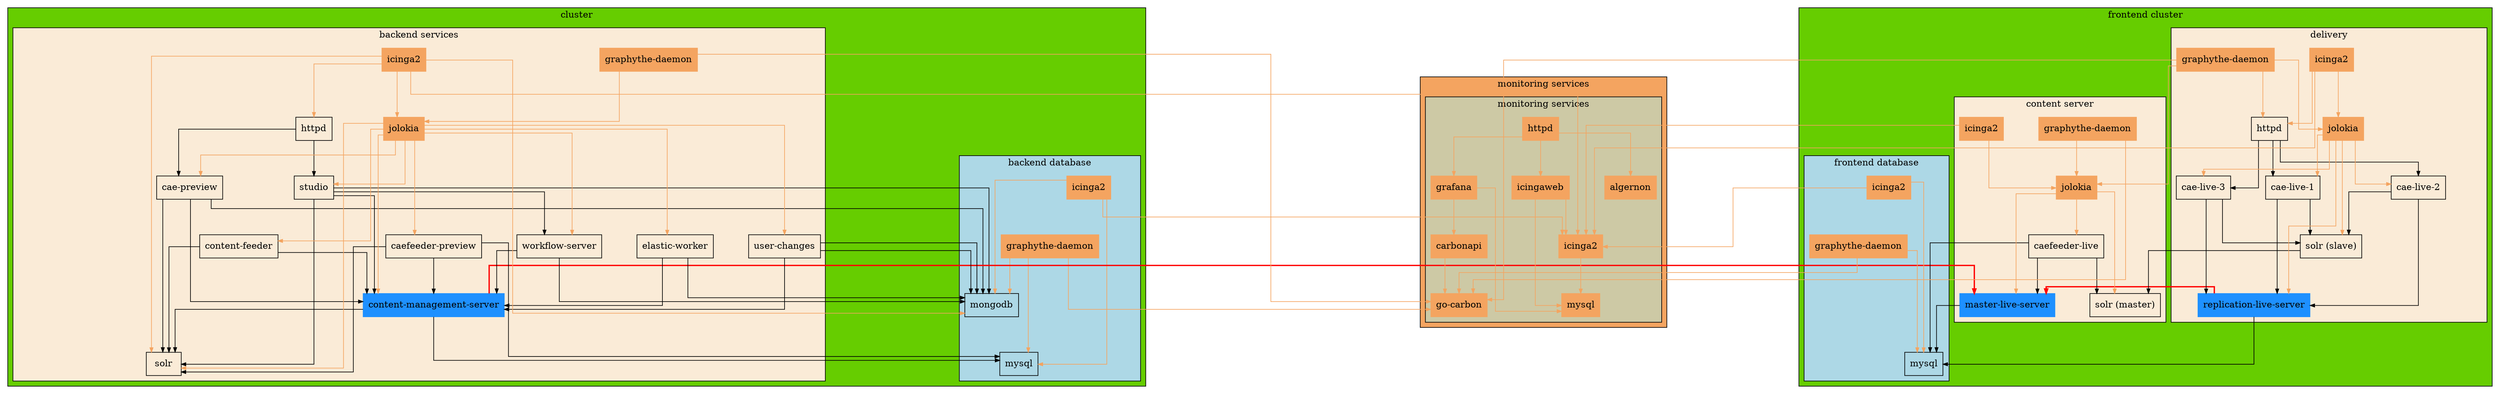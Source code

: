 #

digraph D {

  dpi = 196
  newrank = true

  node [
    shape     = record
  ]

  edge [
    arrowhead = normal
    arrowsize = 0.7
  ]

  splines  = ortho;
  ranksep  = 0.75;
  nodesep  = 0.75;

  subgraph cluster_backend {

    label   = "cluster"
    bgcolor = chartreuse3

    subgraph cluster_backend_dba {

      label    = "backend database"
      bgcolor  = lightblue

      mysql_be        [ label = "mysql" ]
      mongodb         [ label = "mongodb" ]

      icinga2_satellite_backend_dba     [ label = "icinga2" color = "sandybrown" style = filled ]
      graphythe_daemon_backend_dba      [ label = "graphythe-daemon" color = "sandybrown" style = filled ]

      icinga2_satellite_backend_dba   -> mysql_be [ color = "sandybrown" ]
      icinga2_satellite_backend_dba   -> mongodb [ color = "sandybrown" ]

      graphythe_daemon_backend_dba   -> mysql_be [ color = "sandybrown" ]
      graphythe_daemon_backend_dba   -> mongodb [ color = "sandybrown" ]
    }

    subgraph cluster_backend_server {

      label    = "backend services"
      bgcolor  = antiquewhite

      httpd_be        [ label = "httpd" ]
      cae_preview     [ label = "cae-preview" ]
      studio          [ label = "studio" ]
      cms             [ label = "content-management-server" color = "dodgerblue" style = filled ]
      content_feeder  [ label = "content-feeder" ]
      user_changes    [ label = "user-changes" ]
      elastic_worker  [ label = "elastic-worker" ]
//       sitemanager     [ label = "sitemanager" ]
      feeder_preview  [ label = "caefeeder-preview" ]
      workflow_server [ label = "workflow-server" ]
      solr_be         [ label = "solr" ]

      jolokia_backend             [ label = "jolokia" color = "sandybrown" style = filled ]
      icinga2_satellite_backend   [ label = "icinga2" color = "sandybrown" style = filled ]
      graphythe_daemon_backend    [ label = "graphythe-daemon" color = "sandybrown" style = filled ]

      httpd_be        -> cae_preview
      httpd_be        -> studio
      cae_preview     -> cms
      content_feeder  -> cms
      studio          -> workflow_server
      studio          -> cms
      workflow_server -> cms
      feeder_preview  -> cms
      elastic_worker  -> cms
      user_changes    -> cms
//       sitemanager     -> cms

      user_changes    -> mongodb
      cae_preview     -> mongodb
      studio          -> mongodb
      workflow_server -> mongodb
      elastic_worker  -> mongodb
      user_changes    -> mongodb
      cms             -> mysql_be
      feeder_preview  -> mysql_be
      cae_preview     -> solr_be
      content_feeder  -> solr_be
      studio          -> solr_be
      cms             -> solr_be
      feeder_preview  -> solr_be

      jolokia_backend -> cae_preview [ color = "sandybrown" ]
      jolokia_backend -> studio [ color = "sandybrown" ]
      jolokia_backend -> cms [ color = "sandybrown" ]
      jolokia_backend -> content_feeder [ color = "sandybrown" ]
      jolokia_backend -> user_changes [ color = "sandybrown" ]
      jolokia_backend -> elastic_worker [ color = "sandybrown" ]
      jolokia_backend -> feeder_preview [ color = "sandybrown" ]
      jolokia_backend -> workflow_server [ color = "sandybrown" ]
      jolokia_backend -> solr_be [ color = "sandybrown" ]

      icinga2_satellite_backend -> jolokia_backend [ color = "sandybrown" ]
      icinga2_satellite_backend -> mongodb [ color = "sandybrown" ]
      icinga2_satellite_backend -> solr_be [ color = "sandybrown" ]
      icinga2_satellite_backend -> httpd_be [ color = "sandybrown" ]
      graphythe_daemon_backend  -> jolokia_backend [ color = "sandybrown" ]


    }
  }

  subgraph cluster_frontend {

    label   = "frontend cluster"
    bgcolor = chartreuse3


    subgraph cluster_database_fe {

      label    = "frontend database"
      bgcolor  = lightblue

      mysql_fe         [ label = "mysql" ]

      icinga2_satellite_frontend_dba     [ label = "icinga2" color = "sandybrown" style = filled ]
      graphythe_daemon_frontend_dba      [ label = "graphythe-daemon" color = "sandybrown" style = filled ]

      icinga2_satellite_frontend_dba  -> mysql_fe [ color = "sandybrown" ]
      graphythe_daemon_frontend_dba   -> mysql_fe [ color = "sandybrown" ]
    }


    subgraph cluster_delivery {

      label   = "delivery"
      bgcolor = antiquewhite

      httpd_fe      [ label = "httpd" ]
      rls           [ label = "replication-live-server" color = "dodgerblue" style = filled ]
      cae1          [ label = "cae-live-1" ]
      cae2          [ label = "cae-live-2" ]
      cae3          [ label = "cae-live-3" ]

      solr_fe_slave [ label = "solr (slave)" ]

      jolokia_delivery               [ label = "jolokia" color = "sandybrown" style = filled ]
      icinga2_satellite_delivery     [ label = "icinga2" color = "sandybrown" style = filled ]
      graphythe_daemon_delivery      [ label = "graphythe-daemon" color = "sandybrown" style = filled ]

      httpd_fe  -> cae1
      httpd_fe  -> cae2
      httpd_fe  -> cae3



      cae1      -> rls
      cae1      -> solr_fe_slave

      cae2      -> rls
      cae2      -> solr_fe_slave

      cae3      -> rls
      cae3      -> solr_fe_slave

      rls       -> mysql_fe

      icinga2_satellite_delivery  -> jolokia_delivery [ color = "sandybrown" ]
      graphythe_daemon_delivery   -> jolokia_delivery [ color = "sandybrown" ]

      jolokia_delivery -> rls [ color = "sandybrown" ]
      jolokia_delivery -> cae1 [ color = "sandybrown" ]
      jolokia_delivery -> cae2 [ color = "sandybrown" ]
      jolokia_delivery -> cae3 [ color = "sandybrown" ]
      jolokia_delivery -> solr_fe_slave [ color = "sandybrown" ]

      icinga2_satellite_delivery  -> httpd_fe [ color = "sandybrown" ]
      graphythe_daemon_delivery   -> httpd_fe [ color = "sandybrown" ]
    }


    subgraph cluster_content_server {

      label   = "content server"
      bgcolor = antiquewhite

      mls         [ label = "master-live-server" color = "dodgerblue" style = filled ]
      feeder_live [ label = "caefeeder-live" ]
      solr_fe     [ label = "solr (master)" ]

      jolokia_frontend               [ label = "jolokia" color = "sandybrown" style = filled ]
      icinga2_satellite_frontend     [ label = "icinga2" color = "sandybrown" style = filled ]
      graphythe_daemon_frontend      [ label = "graphythe-daemon" color = "sandybrown" style = filled ]

      feeder_live     -> solr_fe
      feeder_live     -> mls
      feeder_live     -> mysql_fe
      mls             -> mysql_fe

      icinga2_satellite_frontend  -> jolokia_frontend [ color = "sandybrown" ]
      graphythe_daemon_frontend   -> jolokia_frontend [ color = "sandybrown" ]

      jolokia_frontend -> mls [ color = "sandybrown" ]
      jolokia_frontend -> feeder_live [ color = "sandybrown" ]
      jolokia_frontend -> solr_fe [ color = "sandybrown" ]
    }
  }

  subgraph cluster_monitoring {

    label   = "monitoring services"
    bgcolor = sandybrown

    subgraph cluster_backend_server {

      // label    = "monitoring services"
      bgcolor  = lemonchiffon3

      httpd_monitoring [ label = "httpd" color = "sandybrown" style = filled ]
      icingaweb        [ label = "icingaweb" color = "sandybrown" style = filled ]
      grafana          [ label = "grafana" color = "sandybrown" style = filled ]
      algernon         [ label = "algernon" color = "sandybrown" style = filled ]
      go_carbon        [ label = "go-carbon" color = "sandybrown" style = filled ]
      carbonapi        [ label = "carbonapi" color = "sandybrown" style = filled ]
      icinga2_master   [ label = "icinga2" color = "sandybrown" style = filled ]
      mysql_monitoring [ label = "mysql" color = "sandybrown" style = filled ]

      httpd_monitoring -> grafana [ color = "sandybrown" ]
      httpd_monitoring -> icingaweb [ color = "sandybrown" ]
      httpd_monitoring -> algernon [ color = "sandybrown" ]

      icingaweb        -> mysql_monitoring [ color = "sandybrown" ]
      icingaweb        -> icinga2_master [ color = "sandybrown" ]
      icinga2_master   -> mysql_monitoring [ color = "sandybrown" ]

      grafana          -> mysql_monitoring [ color = "sandybrown" ]

      grafana          -> carbonapi [ color = "sandybrown" ]

      carbonapi        -> go_carbon [ color = "sandybrown" ]

    }
  }

  { rank = same; cms; mls; rls; }
  // { rank = same; solr_fe; solr_fe_slave; }
  { rank = same; cae_preview; cae1; cae2; cae3; }
  { rank = same; feeder_live; feeder_preview; content_feeder }
  { rank = same; httpd_fe; httpd_be; httpd_monitoring }
/*
  {
    rank = same
    cms
    jolokia_backend
    icinga2_satellite_backend
    graphythe_daemon_backend
  }

  {
    rank = same
    mls
    jolokia_frontend
    icinga2_satellite_frontend
    graphythe_daemon_frontend
  }

  {
    rank = same
    mysql_be
    mongodb
    icinga2_satellite_backend_dba
    graphythe_daemon_backend_dba
  }

  {
    rank = same
    mysql_fe
    icinga2_satellite_frontend_dba
    graphythe_daemon_frontend_dba
  }

  {
    rank = same
    rls
    jolokia_delivery
    icinga2_satellite_delivery
    graphythe_daemon_delivery
  }
*/

  graphythe_daemon_backend_dba   -> go_carbon [ color = "sandybrown" ]
  graphythe_daemon_frontend_dba  -> go_carbon [ color = "sandybrown" ]
  graphythe_daemon_backend       -> go_carbon [ color = "sandybrown" ]
  graphythe_daemon_frontend      -> go_carbon [ color = "sandybrown" ]
  graphythe_daemon_delivery      -> go_carbon [ color = "sandybrown" ]
  graphythe_daemon_delivery      -> jolokia_frontend [ color = "sandybrown" ]

  icinga2_satellite_backend_dba  -> icinga2_master [ color = "sandybrown" ]
  icinga2_satellite_frontend_dba -> icinga2_master [ color = "sandybrown" ]
  icinga2_satellite_backend      -> icinga2_master [ color = "sandybrown" ]
  icinga2_satellite_frontend     -> icinga2_master [ color = "sandybrown" ]
  icinga2_satellite_delivery     -> icinga2_master [ color = "sandybrown" ]


  cms       -> mls [ penwidth = 2, color = "red" ]
  rls       -> mls [ penwidth = 2, color = "red" ]
  solr_fe_slave -> solr_fe [ constraint = false ]

}
